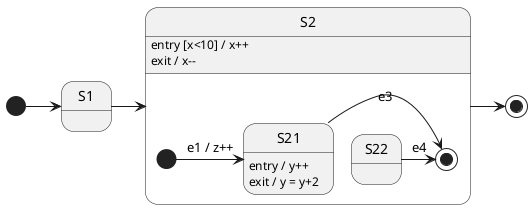 @startuml
state S1
state S2 {
	S2 : entry [x<10] / x++
	S2 : exit / x--
	state S21 {
		S21 : entry / y++
		S21 : exit / y = y+2
	}
	state S22
	[*] -> S21 : e1 / z++
	S21 -> [*] : e3
	S22 -> [*] : e4
}
[*] -> S1
S1 -> S2
S2 -> [*]
@enduml
